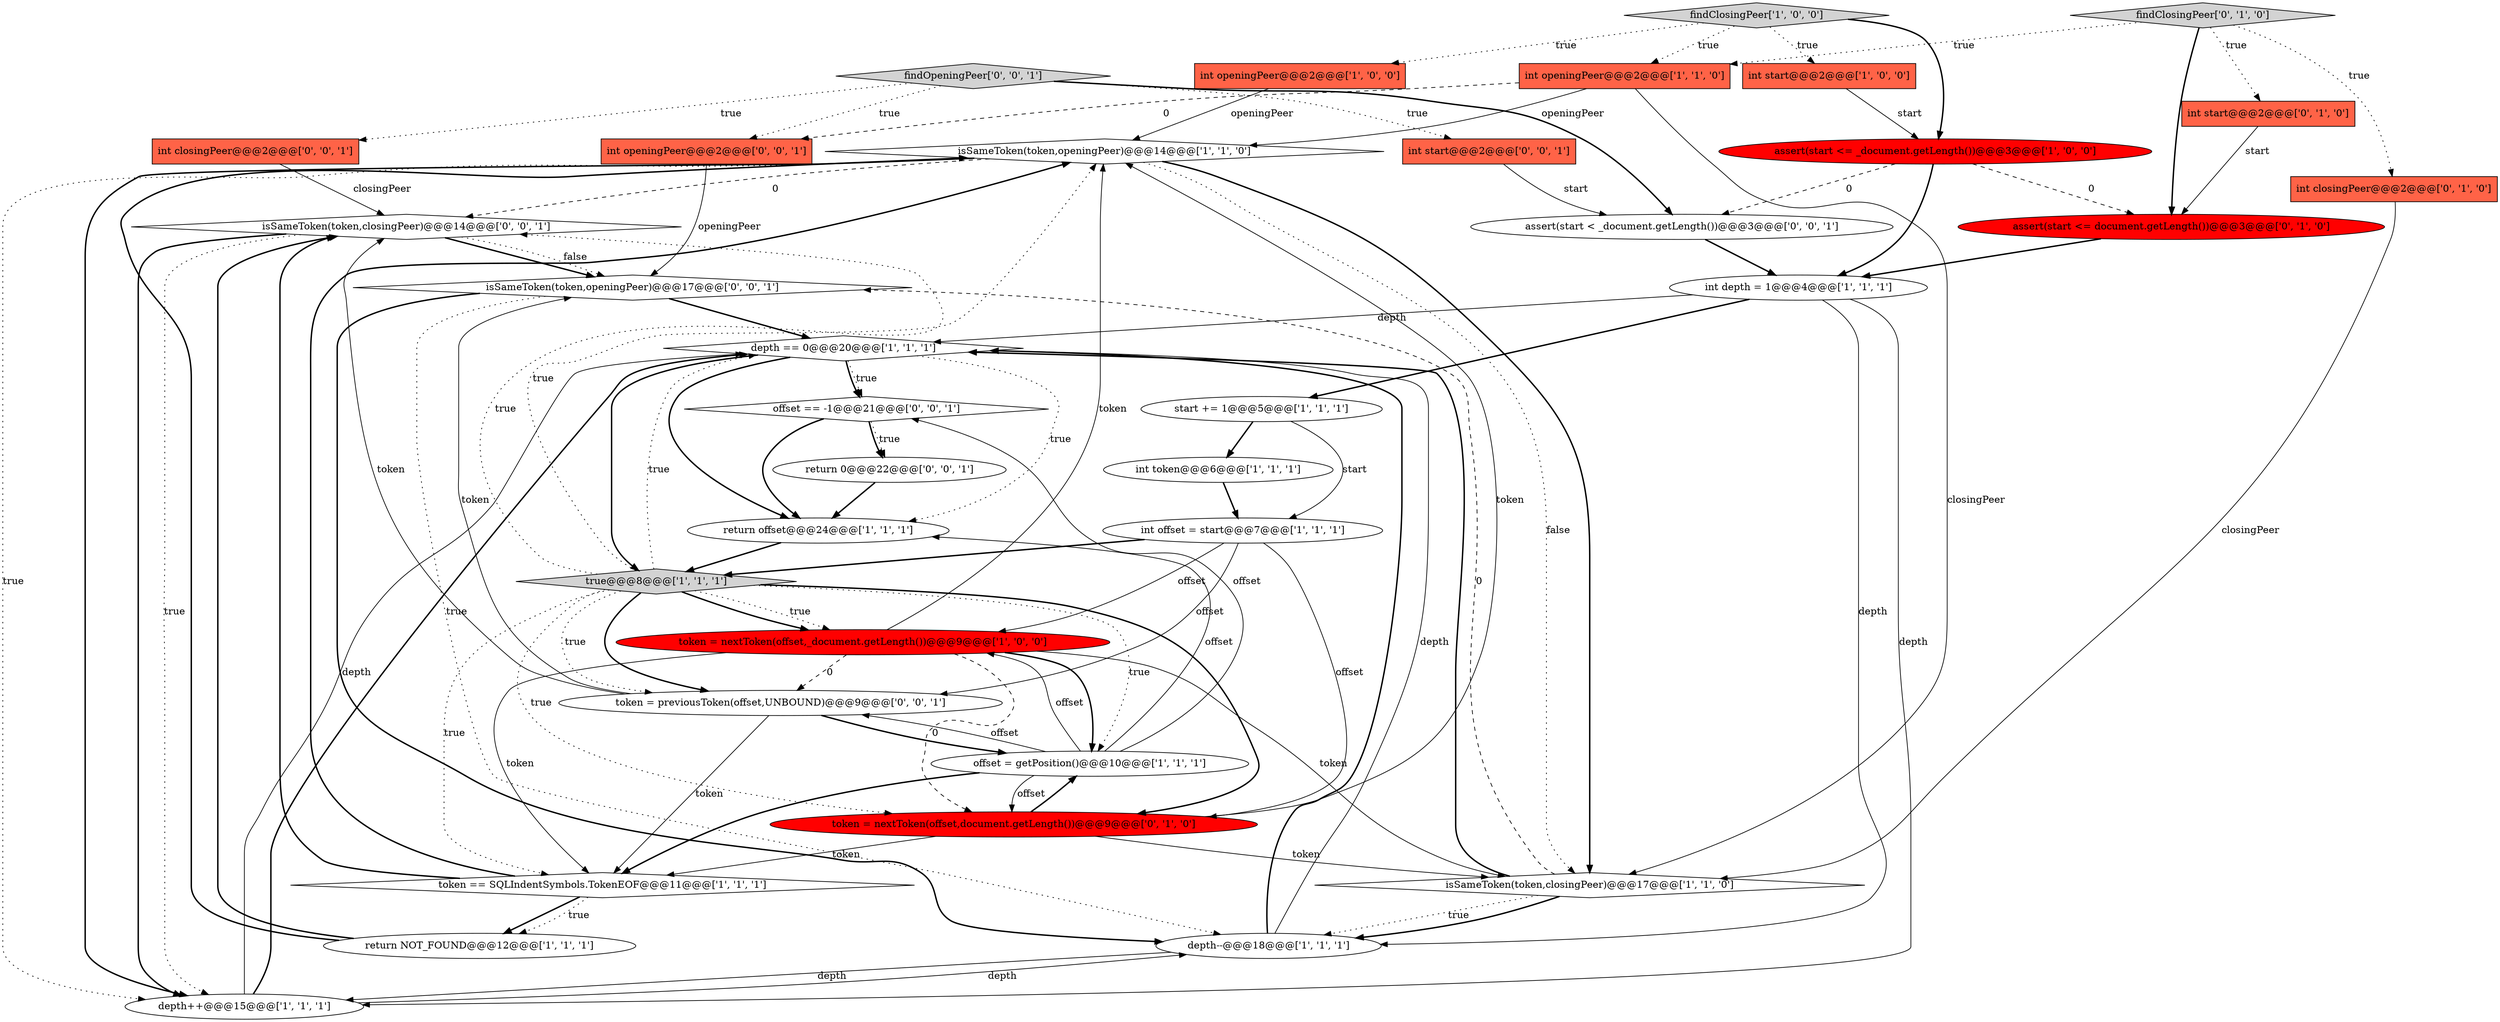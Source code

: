 digraph {
16 [style = filled, label = "int openingPeer@@@2@@@['1', '1', '0']", fillcolor = tomato, shape = box image = "AAA0AAABBB1BBB"];
0 [style = filled, label = "int depth = 1@@@4@@@['1', '1', '1']", fillcolor = white, shape = ellipse image = "AAA0AAABBB1BBB"];
14 [style = filled, label = "depth == 0@@@20@@@['1', '1', '1']", fillcolor = white, shape = diamond image = "AAA0AAABBB1BBB"];
10 [style = filled, label = "token == SQLIndentSymbols.TokenEOF@@@11@@@['1', '1', '1']", fillcolor = white, shape = diamond image = "AAA0AAABBB1BBB"];
3 [style = filled, label = "isSameToken(token,openingPeer)@@@14@@@['1', '1', '0']", fillcolor = white, shape = diamond image = "AAA0AAABBB1BBB"];
11 [style = filled, label = "int openingPeer@@@2@@@['1', '0', '0']", fillcolor = tomato, shape = box image = "AAA0AAABBB1BBB"];
30 [style = filled, label = "findOpeningPeer['0', '0', '1']", fillcolor = lightgray, shape = diamond image = "AAA0AAABBB3BBB"];
31 [style = filled, label = "isSameToken(token,openingPeer)@@@17@@@['0', '0', '1']", fillcolor = white, shape = diamond image = "AAA0AAABBB3BBB"];
5 [style = filled, label = "findClosingPeer['1', '0', '0']", fillcolor = lightgray, shape = diamond image = "AAA0AAABBB1BBB"];
26 [style = filled, label = "offset == -1@@@21@@@['0', '0', '1']", fillcolor = white, shape = diamond image = "AAA0AAABBB3BBB"];
32 [style = filled, label = "return 0@@@22@@@['0', '0', '1']", fillcolor = white, shape = ellipse image = "AAA0AAABBB3BBB"];
23 [style = filled, label = "findClosingPeer['0', '1', '0']", fillcolor = lightgray, shape = diamond image = "AAA0AAABBB2BBB"];
19 [style = filled, label = "return offset@@@24@@@['1', '1', '1']", fillcolor = white, shape = ellipse image = "AAA0AAABBB1BBB"];
34 [style = filled, label = "isSameToken(token,closingPeer)@@@14@@@['0', '0', '1']", fillcolor = white, shape = diamond image = "AAA0AAABBB3BBB"];
28 [style = filled, label = "token = previousToken(offset,UNBOUND)@@@9@@@['0', '0', '1']", fillcolor = white, shape = ellipse image = "AAA0AAABBB3BBB"];
33 [style = filled, label = "int openingPeer@@@2@@@['0', '0', '1']", fillcolor = tomato, shape = box image = "AAA0AAABBB3BBB"];
6 [style = filled, label = "int start@@@2@@@['1', '0', '0']", fillcolor = tomato, shape = box image = "AAA0AAABBB1BBB"];
18 [style = filled, label = "start += 1@@@5@@@['1', '1', '1']", fillcolor = white, shape = ellipse image = "AAA0AAABBB1BBB"];
7 [style = filled, label = "int token@@@6@@@['1', '1', '1']", fillcolor = white, shape = ellipse image = "AAA0AAABBB1BBB"];
25 [style = filled, label = "assert(start < _document.getLength())@@@3@@@['0', '0', '1']", fillcolor = white, shape = ellipse image = "AAA0AAABBB3BBB"];
20 [style = filled, label = "int start@@@2@@@['0', '1', '0']", fillcolor = tomato, shape = box image = "AAA0AAABBB2BBB"];
15 [style = filled, label = "return NOT_FOUND@@@12@@@['1', '1', '1']", fillcolor = white, shape = ellipse image = "AAA0AAABBB1BBB"];
2 [style = filled, label = "depth--@@@18@@@['1', '1', '1']", fillcolor = white, shape = ellipse image = "AAA0AAABBB1BBB"];
9 [style = filled, label = "depth++@@@15@@@['1', '1', '1']", fillcolor = white, shape = ellipse image = "AAA0AAABBB1BBB"];
21 [style = filled, label = "int closingPeer@@@2@@@['0', '1', '0']", fillcolor = tomato, shape = box image = "AAA0AAABBB2BBB"];
8 [style = filled, label = "int offset = start@@@7@@@['1', '1', '1']", fillcolor = white, shape = ellipse image = "AAA0AAABBB1BBB"];
22 [style = filled, label = "token = nextToken(offset,document.getLength())@@@9@@@['0', '1', '0']", fillcolor = red, shape = ellipse image = "AAA1AAABBB2BBB"];
4 [style = filled, label = "offset = getPosition()@@@10@@@['1', '1', '1']", fillcolor = white, shape = ellipse image = "AAA0AAABBB1BBB"];
24 [style = filled, label = "assert(start <= document.getLength())@@@3@@@['0', '1', '0']", fillcolor = red, shape = ellipse image = "AAA1AAABBB2BBB"];
29 [style = filled, label = "int start@@@2@@@['0', '0', '1']", fillcolor = tomato, shape = box image = "AAA0AAABBB3BBB"];
27 [style = filled, label = "int closingPeer@@@2@@@['0', '0', '1']", fillcolor = tomato, shape = box image = "AAA0AAABBB3BBB"];
1 [style = filled, label = "token = nextToken(offset,_document.getLength())@@@9@@@['1', '0', '0']", fillcolor = red, shape = ellipse image = "AAA1AAABBB1BBB"];
17 [style = filled, label = "true@@@8@@@['1', '1', '1']", fillcolor = lightgray, shape = diamond image = "AAA0AAABBB1BBB"];
13 [style = filled, label = "isSameToken(token,closingPeer)@@@17@@@['1', '1', '0']", fillcolor = white, shape = diamond image = "AAA0AAABBB1BBB"];
12 [style = filled, label = "assert(start <= _document.getLength())@@@3@@@['1', '0', '0']", fillcolor = red, shape = ellipse image = "AAA1AAABBB1BBB"];
1->10 [style = solid, label="token"];
9->14 [style = solid, label="depth"];
34->9 [style = bold, label=""];
14->19 [style = dotted, label="true"];
4->26 [style = solid, label="offset"];
0->2 [style = solid, label="depth"];
14->26 [style = dotted, label="true"];
17->1 [style = dotted, label="true"];
17->14 [style = dotted, label="true"];
14->17 [style = bold, label=""];
34->9 [style = dotted, label="true"];
7->8 [style = bold, label=""];
1->13 [style = solid, label="token"];
2->9 [style = solid, label="depth"];
22->4 [style = bold, label=""];
5->11 [style = dotted, label="true"];
6->12 [style = solid, label="start"];
22->10 [style = solid, label="token"];
12->24 [style = dashed, label="0"];
2->14 [style = bold, label=""];
2->14 [style = solid, label="depth"];
9->14 [style = bold, label=""];
8->22 [style = solid, label="offset"];
17->34 [style = dotted, label="true"];
16->33 [style = dashed, label="0"];
13->14 [style = bold, label=""];
29->25 [style = solid, label="start"];
8->1 [style = solid, label="offset"];
30->33 [style = dotted, label="true"];
31->14 [style = bold, label=""];
1->4 [style = bold, label=""];
26->32 [style = bold, label=""];
15->34 [style = bold, label=""];
24->0 [style = bold, label=""];
23->21 [style = dotted, label="true"];
5->6 [style = dotted, label="true"];
8->28 [style = solid, label="offset"];
27->34 [style = solid, label="closingPeer"];
11->3 [style = solid, label="openingPeer"];
34->31 [style = bold, label=""];
31->2 [style = bold, label=""];
17->3 [style = dotted, label="true"];
1->22 [style = dashed, label="0"];
8->17 [style = bold, label=""];
30->29 [style = dotted, label="true"];
3->34 [style = dashed, label="0"];
10->34 [style = bold, label=""];
13->31 [style = dashed, label="0"];
26->32 [style = dotted, label="true"];
21->13 [style = solid, label="closingPeer"];
28->31 [style = solid, label="token"];
18->7 [style = bold, label=""];
25->0 [style = bold, label=""];
23->16 [style = dotted, label="true"];
4->10 [style = bold, label=""];
0->14 [style = solid, label="depth"];
34->31 [style = dotted, label="false"];
1->3 [style = solid, label="token"];
17->1 [style = bold, label=""];
17->4 [style = dotted, label="true"];
22->13 [style = solid, label="token"];
14->19 [style = bold, label=""];
19->17 [style = bold, label=""];
3->9 [style = dotted, label="true"];
32->19 [style = bold, label=""];
1->28 [style = dashed, label="0"];
26->19 [style = bold, label=""];
9->2 [style = solid, label="depth"];
15->3 [style = bold, label=""];
28->10 [style = solid, label="token"];
0->9 [style = solid, label="depth"];
20->24 [style = solid, label="start"];
3->9 [style = bold, label=""];
13->2 [style = dotted, label="true"];
23->20 [style = dotted, label="true"];
4->28 [style = solid, label="offset"];
5->16 [style = dotted, label="true"];
17->28 [style = dotted, label="true"];
31->2 [style = dotted, label="true"];
17->22 [style = dotted, label="true"];
0->18 [style = bold, label=""];
16->13 [style = solid, label="closingPeer"];
3->13 [style = dotted, label="false"];
13->2 [style = bold, label=""];
10->15 [style = bold, label=""];
30->27 [style = dotted, label="true"];
4->22 [style = solid, label="offset"];
10->3 [style = bold, label=""];
30->25 [style = bold, label=""];
17->22 [style = bold, label=""];
12->0 [style = bold, label=""];
16->3 [style = solid, label="openingPeer"];
10->15 [style = dotted, label="true"];
18->8 [style = solid, label="start"];
4->1 [style = solid, label="offset"];
14->26 [style = bold, label=""];
17->10 [style = dotted, label="true"];
23->24 [style = bold, label=""];
4->19 [style = solid, label="offset"];
17->28 [style = bold, label=""];
12->25 [style = dashed, label="0"];
5->12 [style = bold, label=""];
22->3 [style = solid, label="token"];
3->13 [style = bold, label=""];
28->34 [style = solid, label="token"];
33->31 [style = solid, label="openingPeer"];
28->4 [style = bold, label=""];
}
